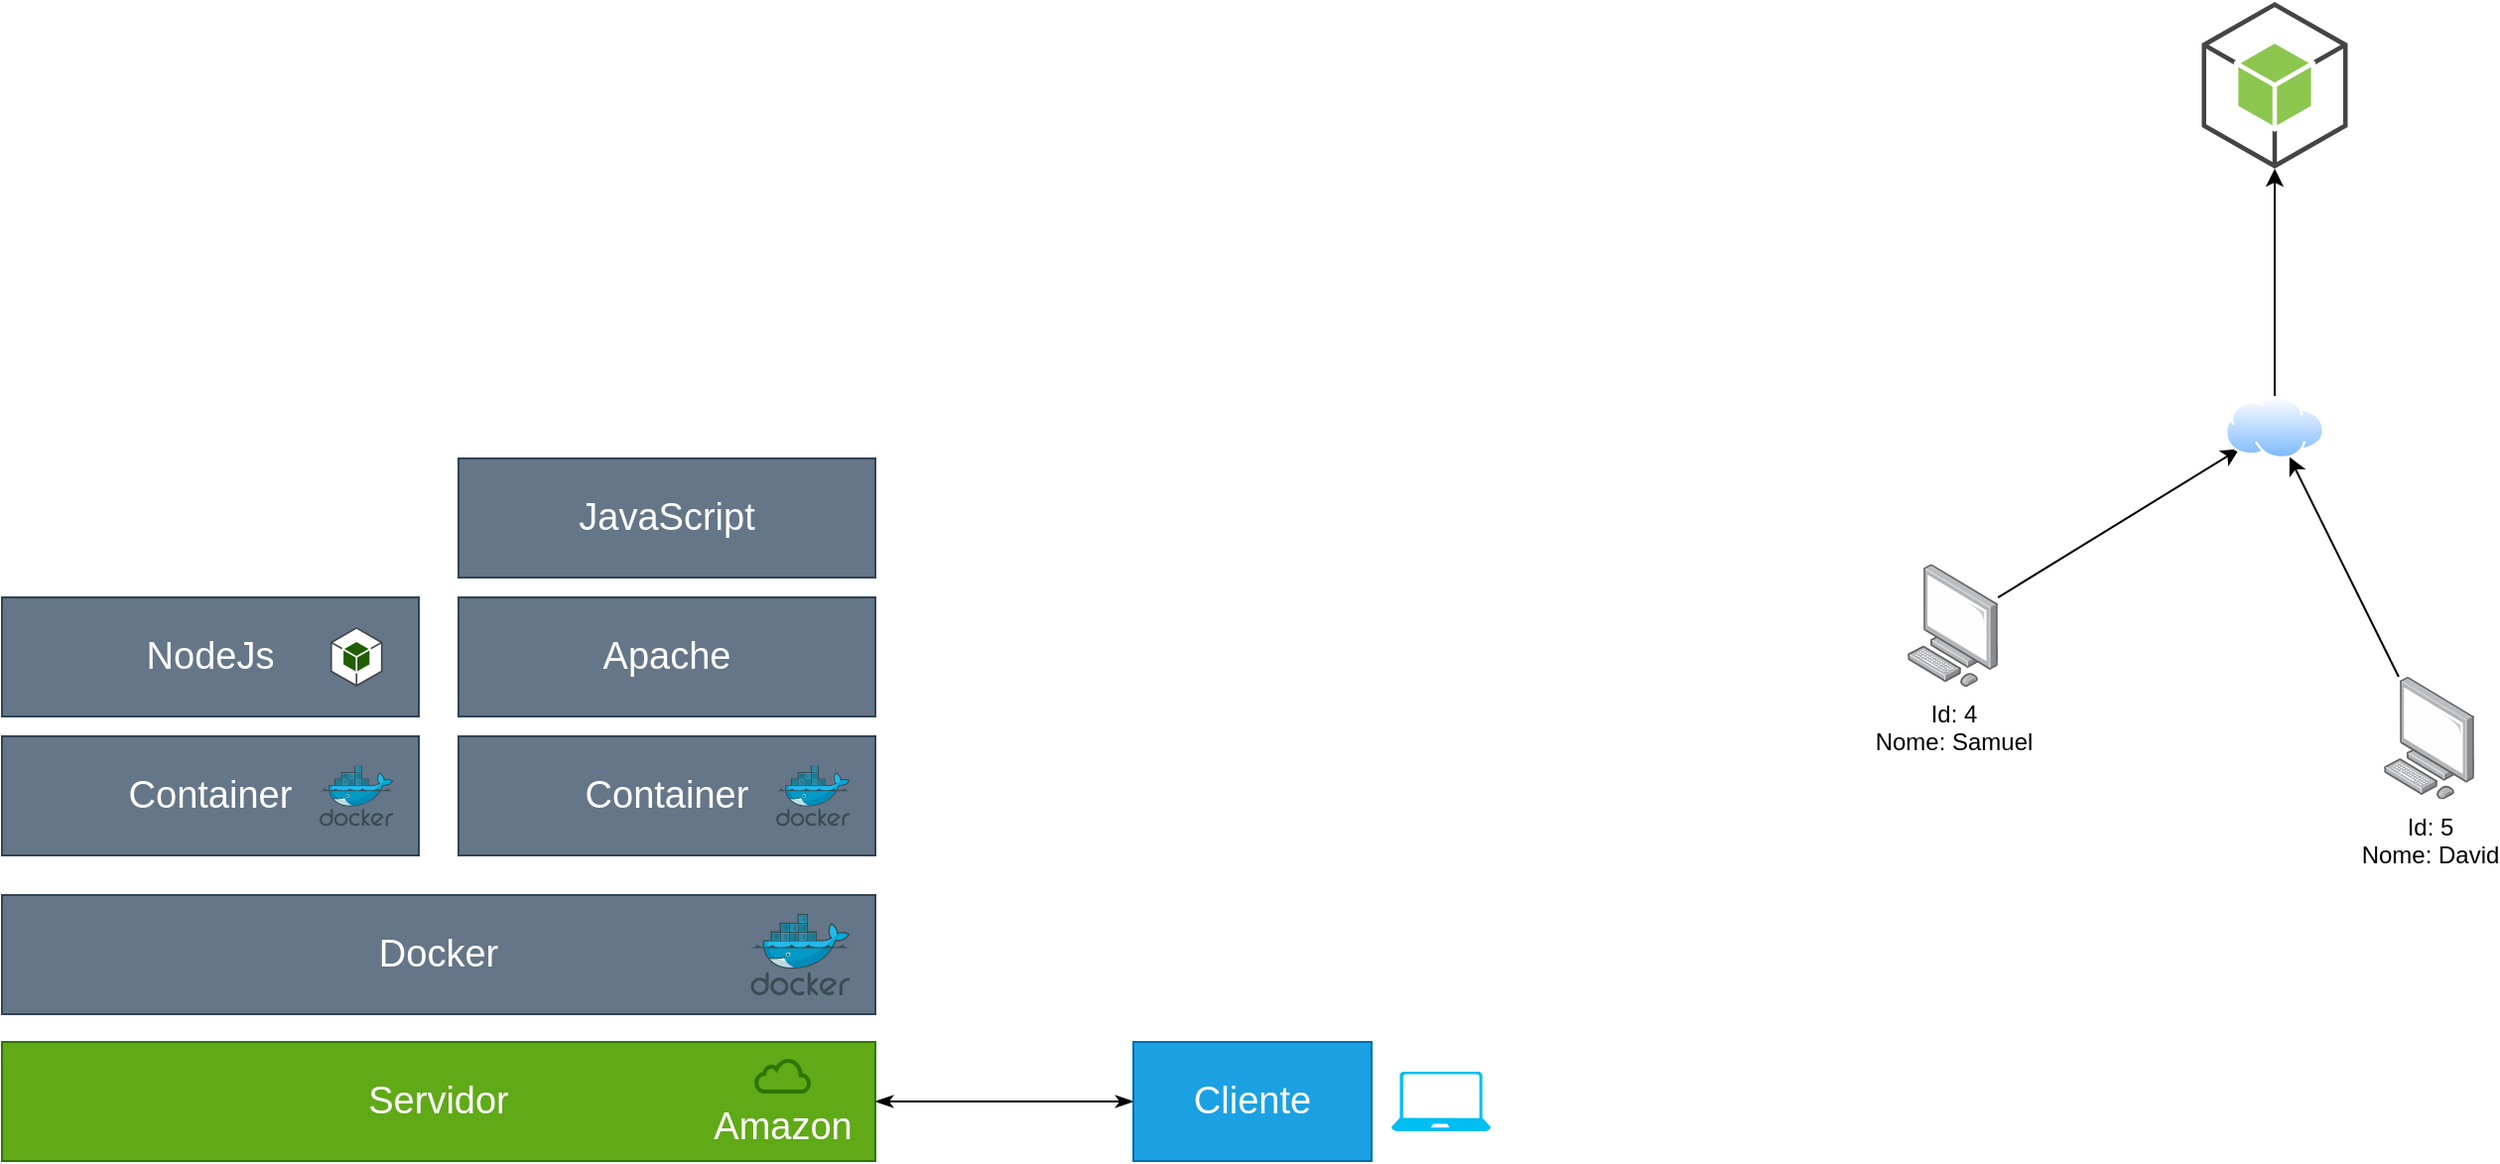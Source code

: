 <mxfile>
    <diagram id="0AemS2fNNMul0-sqoqKw" name="Page-1">
        <mxGraphModel dx="1401" dy="974" grid="1" gridSize="10" guides="1" tooltips="1" connect="1" arrows="1" fold="1" page="1" pageScale="1" pageWidth="827" pageHeight="1169" math="0" shadow="0">
            <root>
                <mxCell id="0"/>
                <mxCell id="1" parent="0"/>
                <mxCell id="9" style="edgeStyle=none;html=1;fontSize=19;startArrow=classicThin;startFill=1;endArrow=classicThin;endFill=1;" parent="1" source="2" target="5" edge="1">
                    <mxGeometry relative="1" as="geometry"/>
                </mxCell>
                <mxCell id="2" value="Servidor" style="rounded=0;whiteSpace=wrap;html=1;fillColor=#60a917;fontColor=#ffffff;strokeColor=#2D7600;fontSize=19;" parent="1" vertex="1">
                    <mxGeometry x="90" y="674" width="440" height="60" as="geometry"/>
                </mxCell>
                <mxCell id="3" value="Amazon" style="html=1;verticalLabelPosition=bottom;align=center;labelBackgroundColor=none;verticalAlign=top;strokeWidth=2;strokeColor=#2D7600;shadow=0;dashed=0;shape=mxgraph.ios7.icons.cloud;fontSize=19;fillColor=#60a917;fontColor=#ffffff;" parent="1" vertex="1">
                    <mxGeometry x="470" y="683" width="26.67" height="16" as="geometry"/>
                </mxCell>
                <mxCell id="5" value="Cliente" style="rounded=0;whiteSpace=wrap;html=1;fillColor=#1ba1e2;fontColor=#ffffff;strokeColor=#006EAF;fontSize=19;" parent="1" vertex="1">
                    <mxGeometry x="660" y="674" width="120" height="60" as="geometry"/>
                </mxCell>
                <mxCell id="6" value="" style="verticalLabelPosition=bottom;html=1;verticalAlign=top;align=center;strokeColor=none;fillColor=#00BEF2;shape=mxgraph.azure.laptop;pointerEvents=1;fontSize=19;" parent="1" vertex="1">
                    <mxGeometry x="790" y="689" width="50" height="30" as="geometry"/>
                </mxCell>
                <mxCell id="15" value="Docker" style="rounded=0;whiteSpace=wrap;html=1;fillColor=#647687;fontColor=#ffffff;strokeColor=#314354;fontSize=19;" parent="1" vertex="1">
                    <mxGeometry x="90" y="600" width="440" height="60" as="geometry"/>
                </mxCell>
                <mxCell id="13" value="" style="sketch=0;aspect=fixed;html=1;points=[];align=center;image;fontSize=12;image=img/lib/mscae/Docker.svg;labelBackgroundColor=none;" parent="1" vertex="1">
                    <mxGeometry x="467.2" y="609.5" width="50" height="41" as="geometry"/>
                </mxCell>
                <mxCell id="16" value="NodeJs" style="rounded=0;whiteSpace=wrap;html=1;fillColor=#647687;fontColor=#ffffff;strokeColor=#314354;fontSize=19;" parent="1" vertex="1">
                    <mxGeometry x="90" y="450" width="210" height="60" as="geometry"/>
                </mxCell>
                <mxCell id="10" value="" style="outlineConnect=0;dashed=0;verticalLabelPosition=bottom;verticalAlign=top;align=center;html=1;shape=mxgraph.aws3.android;fillColor=#205E00;gradientColor=none;fontSize=19;" parent="1" vertex="1">
                    <mxGeometry x="255.48" y="465" width="26.25" height="30" as="geometry"/>
                </mxCell>
                <mxCell id="17" value="Container" style="rounded=0;whiteSpace=wrap;html=1;fillColor=#647687;fontColor=#ffffff;strokeColor=#314354;fontSize=19;" parent="1" vertex="1">
                    <mxGeometry x="90" y="520" width="210" height="60" as="geometry"/>
                </mxCell>
                <mxCell id="18" value="" style="sketch=0;aspect=fixed;html=1;points=[];align=center;image;fontSize=12;image=img/lib/mscae/Docker.svg;labelBackgroundColor=none;" parent="1" vertex="1">
                    <mxGeometry x="250" y="534.75" width="37.2" height="30.5" as="geometry"/>
                </mxCell>
                <mxCell id="19" value="Container" style="rounded=0;whiteSpace=wrap;html=1;fillColor=#647687;fontColor=#ffffff;strokeColor=#314354;fontSize=19;" parent="1" vertex="1">
                    <mxGeometry x="320" y="520" width="210" height="60" as="geometry"/>
                </mxCell>
                <mxCell id="20" value="Apache" style="rounded=0;whiteSpace=wrap;html=1;fillColor=#647687;fontColor=#ffffff;strokeColor=#314354;fontSize=19;" parent="1" vertex="1">
                    <mxGeometry x="320" y="450" width="210" height="60" as="geometry"/>
                </mxCell>
                <mxCell id="21" value="JavaScript" style="rounded=0;whiteSpace=wrap;html=1;fillColor=#647687;fontColor=#ffffff;strokeColor=#314354;fontSize=19;" parent="1" vertex="1">
                    <mxGeometry x="320" y="380" width="210" height="60" as="geometry"/>
                </mxCell>
                <mxCell id="22" value="" style="sketch=0;aspect=fixed;html=1;points=[];align=center;image;fontSize=12;image=img/lib/mscae/Docker.svg;labelBackgroundColor=none;" parent="1" vertex="1">
                    <mxGeometry x="480" y="534.75" width="37.2" height="30.5" as="geometry"/>
                </mxCell>
                <mxCell id="31" style="edgeStyle=none;html=1;" edge="1" parent="1" source="24" target="30">
                    <mxGeometry relative="1" as="geometry"/>
                </mxCell>
                <mxCell id="24" value="Id: 4&lt;br&gt;Nome: Samuel&lt;br&gt;" style="points=[];aspect=fixed;html=1;align=center;shadow=0;dashed=0;image;image=img/lib/allied_telesis/computer_and_terminals/Personal_Computer.svg;" vertex="1" parent="1">
                    <mxGeometry x="1050" y="433.2" width="45.6" height="61.8" as="geometry"/>
                </mxCell>
                <mxCell id="32" style="edgeStyle=none;html=1;" edge="1" parent="1" source="25" target="30">
                    <mxGeometry relative="1" as="geometry"/>
                </mxCell>
                <mxCell id="25" value="Id: 5&lt;br&gt;Nome: David" style="points=[];aspect=fixed;html=1;align=center;shadow=0;dashed=0;image;image=img/lib/allied_telesis/computer_and_terminals/Personal_Computer.svg;" vertex="1" parent="1">
                    <mxGeometry x="1290" y="490" width="45.6" height="61.8" as="geometry"/>
                </mxCell>
                <mxCell id="34" style="edgeStyle=none;html=1;" edge="1" parent="1" source="30" target="33">
                    <mxGeometry relative="1" as="geometry"/>
                </mxCell>
                <mxCell id="30" value="" style="aspect=fixed;perimeter=ellipsePerimeter;html=1;align=center;shadow=0;dashed=0;spacingTop=3;image;image=img/lib/active_directory/internet_cloud.svg;" vertex="1" parent="1">
                    <mxGeometry x="1210" y="348.5" width="50" height="31.5" as="geometry"/>
                </mxCell>
                <mxCell id="33" value="" style="outlineConnect=0;dashed=0;verticalLabelPosition=bottom;verticalAlign=top;align=center;html=1;shape=mxgraph.aws3.android;fillColor=#8CC64F;gradientColor=none;" vertex="1" parent="1">
                    <mxGeometry x="1198.25" y="150" width="73.5" height="84" as="geometry"/>
                </mxCell>
            </root>
        </mxGraphModel>
    </diagram>
</mxfile>